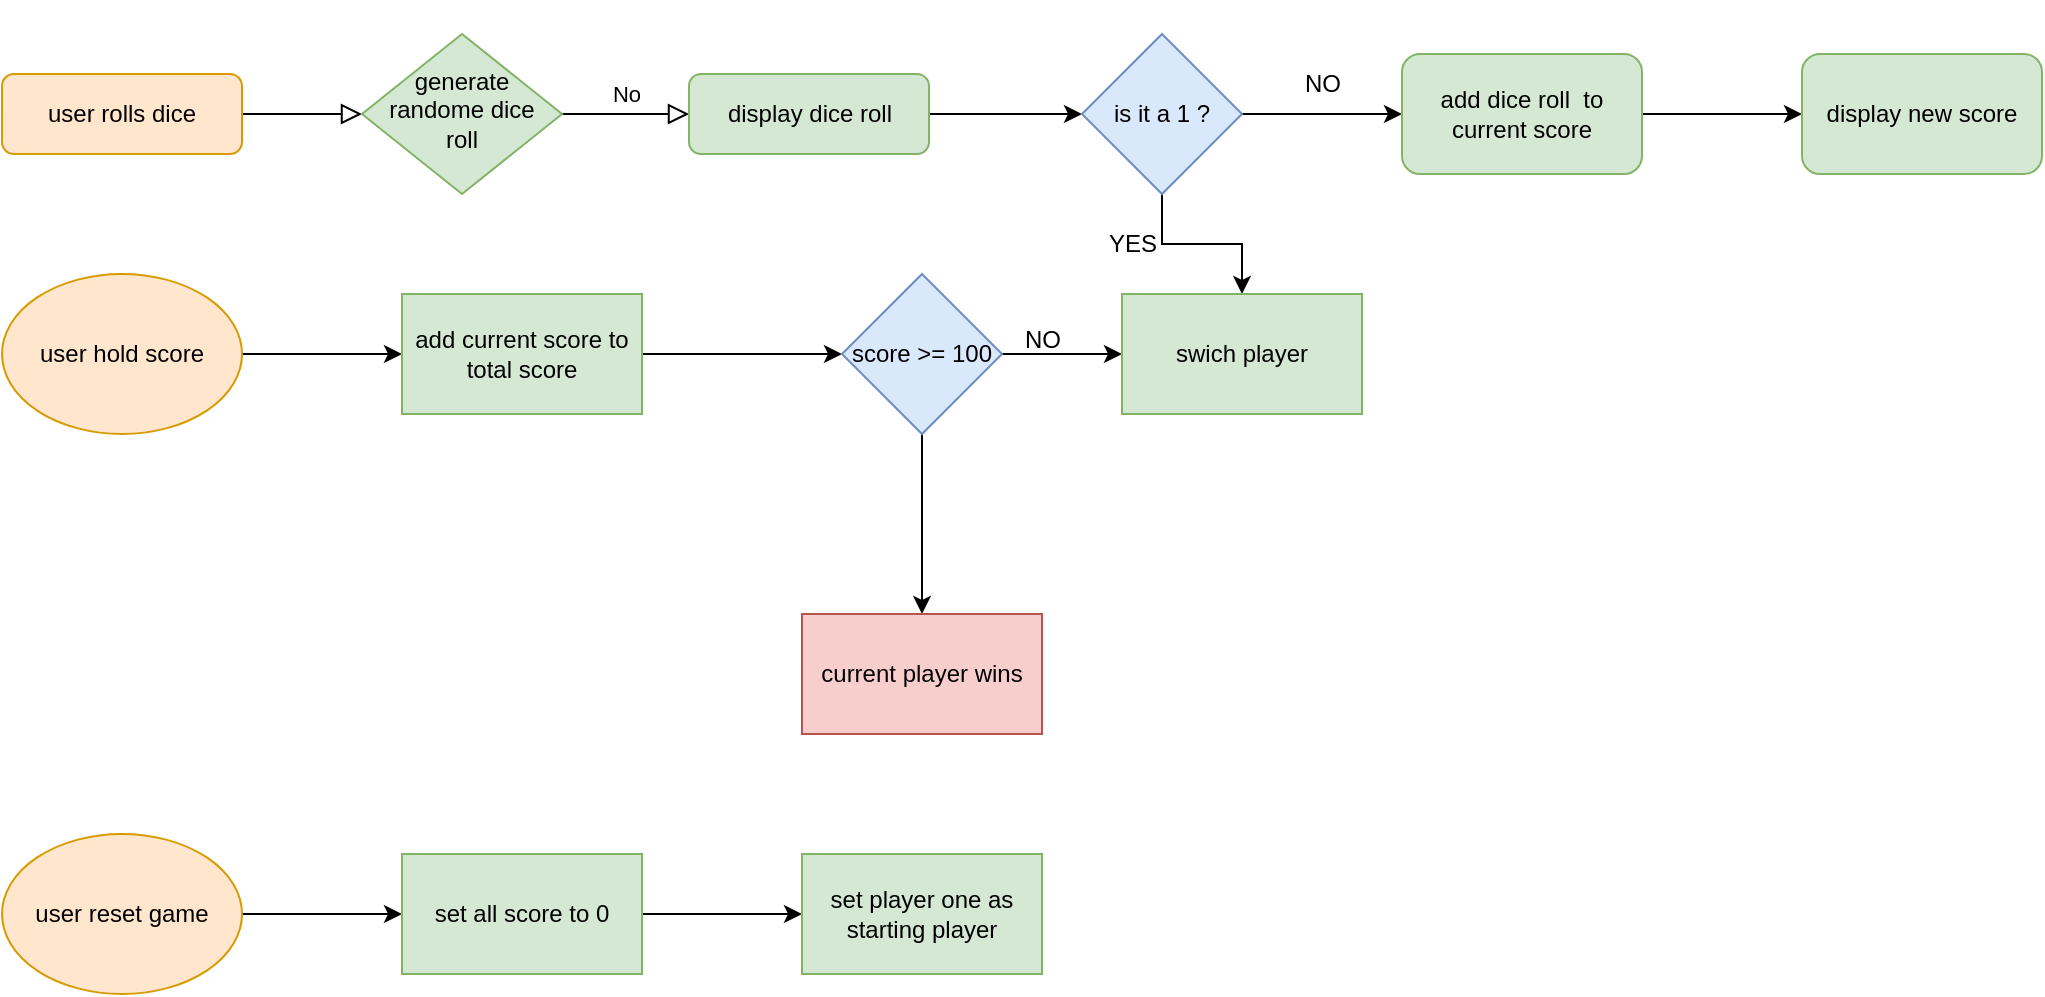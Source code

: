 <mxfile version="24.0.0" type="device">
  <diagram id="C5RBs43oDa-KdzZeNtuy" name="Page-1">
    <mxGraphModel dx="1137" dy="522" grid="1" gridSize="10" guides="1" tooltips="1" connect="1" arrows="1" fold="1" page="1" pageScale="1" pageWidth="827" pageHeight="1169" math="0" shadow="0">
      <root>
        <mxCell id="WIyWlLk6GJQsqaUBKTNV-0" />
        <mxCell id="WIyWlLk6GJQsqaUBKTNV-1" parent="WIyWlLk6GJQsqaUBKTNV-0" />
        <mxCell id="WIyWlLk6GJQsqaUBKTNV-2" value="" style="rounded=0;html=1;jettySize=auto;orthogonalLoop=1;fontSize=11;endArrow=block;endFill=0;endSize=8;strokeWidth=1;shadow=0;labelBackgroundColor=none;edgeStyle=orthogonalEdgeStyle;" parent="WIyWlLk6GJQsqaUBKTNV-1" source="WIyWlLk6GJQsqaUBKTNV-3" target="WIyWlLk6GJQsqaUBKTNV-6" edge="1">
          <mxGeometry relative="1" as="geometry" />
        </mxCell>
        <mxCell id="WIyWlLk6GJQsqaUBKTNV-3" value="user rolls dice" style="rounded=1;whiteSpace=wrap;html=1;fontSize=12;glass=0;strokeWidth=1;shadow=0;fillColor=#ffe6cc;strokeColor=#d79b00;" parent="WIyWlLk6GJQsqaUBKTNV-1" vertex="1">
          <mxGeometry x="10" y="80" width="120" height="40" as="geometry" />
        </mxCell>
        <mxCell id="WIyWlLk6GJQsqaUBKTNV-5" value="No" style="edgeStyle=orthogonalEdgeStyle;rounded=0;html=1;jettySize=auto;orthogonalLoop=1;fontSize=11;endArrow=block;endFill=0;endSize=8;strokeWidth=1;shadow=0;labelBackgroundColor=none;" parent="WIyWlLk6GJQsqaUBKTNV-1" source="WIyWlLk6GJQsqaUBKTNV-6" target="WIyWlLk6GJQsqaUBKTNV-7" edge="1">
          <mxGeometry y="10" relative="1" as="geometry">
            <mxPoint as="offset" />
          </mxGeometry>
        </mxCell>
        <mxCell id="WIyWlLk6GJQsqaUBKTNV-6" value="generate randome dice roll" style="rhombus;whiteSpace=wrap;html=1;shadow=0;fontFamily=Helvetica;fontSize=12;align=center;strokeWidth=1;spacing=6;spacingTop=-4;fillColor=#d5e8d4;strokeColor=#82b366;" parent="WIyWlLk6GJQsqaUBKTNV-1" vertex="1">
          <mxGeometry x="190" y="60" width="100" height="80" as="geometry" />
        </mxCell>
        <mxCell id="6D6xMRDZk_pQbf408h3N-9" value="" style="edgeStyle=orthogonalEdgeStyle;rounded=0;orthogonalLoop=1;jettySize=auto;html=1;" edge="1" parent="WIyWlLk6GJQsqaUBKTNV-1" source="WIyWlLk6GJQsqaUBKTNV-7" target="6D6xMRDZk_pQbf408h3N-0">
          <mxGeometry relative="1" as="geometry" />
        </mxCell>
        <mxCell id="WIyWlLk6GJQsqaUBKTNV-7" value="display dice roll" style="rounded=1;whiteSpace=wrap;html=1;fontSize=12;glass=0;strokeWidth=1;shadow=0;fillColor=#d5e8d4;strokeColor=#82b366;" parent="WIyWlLk6GJQsqaUBKTNV-1" vertex="1">
          <mxGeometry x="353.5" y="80" width="120" height="40" as="geometry" />
        </mxCell>
        <mxCell id="6D6xMRDZk_pQbf408h3N-1" value="" style="edgeStyle=orthogonalEdgeStyle;rounded=0;orthogonalLoop=1;jettySize=auto;html=1;strokeColor=none;" edge="1" parent="WIyWlLk6GJQsqaUBKTNV-1" source="6D6xMRDZk_pQbf408h3N-0" target="WIyWlLk6GJQsqaUBKTNV-7">
          <mxGeometry relative="1" as="geometry" />
        </mxCell>
        <mxCell id="6D6xMRDZk_pQbf408h3N-18" value="" style="edgeStyle=orthogonalEdgeStyle;rounded=0;orthogonalLoop=1;jettySize=auto;html=1;" edge="1" parent="WIyWlLk6GJQsqaUBKTNV-1" source="6D6xMRDZk_pQbf408h3N-0" target="6D6xMRDZk_pQbf408h3N-15">
          <mxGeometry relative="1" as="geometry" />
        </mxCell>
        <mxCell id="6D6xMRDZk_pQbf408h3N-20" value="" style="edgeStyle=orthogonalEdgeStyle;rounded=0;orthogonalLoop=1;jettySize=auto;html=1;entryX=0;entryY=0.5;entryDx=0;entryDy=0;" edge="1" parent="WIyWlLk6GJQsqaUBKTNV-1" source="6D6xMRDZk_pQbf408h3N-0" target="6D6xMRDZk_pQbf408h3N-2">
          <mxGeometry relative="1" as="geometry">
            <Array as="points" />
          </mxGeometry>
        </mxCell>
        <mxCell id="6D6xMRDZk_pQbf408h3N-0" value="is it a 1 ?" style="rhombus;whiteSpace=wrap;html=1;fillColor=#dae8fc;strokeColor=#6c8ebf;" vertex="1" parent="WIyWlLk6GJQsqaUBKTNV-1">
          <mxGeometry x="550" y="60" width="80" height="80" as="geometry" />
        </mxCell>
        <mxCell id="6D6xMRDZk_pQbf408h3N-3" value="" style="edgeStyle=orthogonalEdgeStyle;rounded=0;orthogonalLoop=1;jettySize=auto;html=1;entryX=-0.005;entryY=0.647;entryDx=0;entryDy=0;entryPerimeter=0;strokeColor=none;" edge="1" parent="WIyWlLk6GJQsqaUBKTNV-1" source="6D6xMRDZk_pQbf408h3N-2" target="6D6xMRDZk_pQbf408h3N-2">
          <mxGeometry relative="1" as="geometry">
            <Array as="points">
              <mxPoint x="750" y="50" />
              <mxPoint x="830" y="50" />
              <mxPoint x="830" y="150" />
              <mxPoint x="670" y="150" />
              <mxPoint x="670" y="200" />
              <mxPoint x="689" y="200" />
            </Array>
          </mxGeometry>
        </mxCell>
        <mxCell id="6D6xMRDZk_pQbf408h3N-8" value="" style="edgeStyle=orthogonalEdgeStyle;rounded=0;orthogonalLoop=1;jettySize=auto;html=1;" edge="1" parent="WIyWlLk6GJQsqaUBKTNV-1" source="6D6xMRDZk_pQbf408h3N-2" target="6D6xMRDZk_pQbf408h3N-7">
          <mxGeometry relative="1" as="geometry" />
        </mxCell>
        <mxCell id="6D6xMRDZk_pQbf408h3N-2" value="add dice roll&amp;nbsp; to current score" style="rounded=1;whiteSpace=wrap;html=1;fillColor=#d5e8d4;strokeColor=#82b366;" vertex="1" parent="WIyWlLk6GJQsqaUBKTNV-1">
          <mxGeometry x="710" y="70" width="120" height="60" as="geometry" />
        </mxCell>
        <mxCell id="6D6xMRDZk_pQbf408h3N-4" value="NO" style="text;html=1;align=center;verticalAlign=middle;resizable=0;points=[];autosize=1;strokeColor=none;fillColor=none;" vertex="1" parent="WIyWlLk6GJQsqaUBKTNV-1">
          <mxGeometry x="650" y="70" width="40" height="30" as="geometry" />
        </mxCell>
        <mxCell id="6D6xMRDZk_pQbf408h3N-7" value="display new score" style="whiteSpace=wrap;html=1;rounded=1;fillColor=#d5e8d4;strokeColor=#82b366;" vertex="1" parent="WIyWlLk6GJQsqaUBKTNV-1">
          <mxGeometry x="910" y="70" width="120" height="60" as="geometry" />
        </mxCell>
        <mxCell id="6D6xMRDZk_pQbf408h3N-12" value="" style="edgeStyle=orthogonalEdgeStyle;rounded=0;orthogonalLoop=1;jettySize=auto;html=1;" edge="1" parent="WIyWlLk6GJQsqaUBKTNV-1" source="6D6xMRDZk_pQbf408h3N-10" target="6D6xMRDZk_pQbf408h3N-11">
          <mxGeometry relative="1" as="geometry" />
        </mxCell>
        <mxCell id="6D6xMRDZk_pQbf408h3N-10" value="user hold score" style="ellipse;whiteSpace=wrap;html=1;fillColor=#ffe6cc;strokeColor=#d79b00;" vertex="1" parent="WIyWlLk6GJQsqaUBKTNV-1">
          <mxGeometry x="10" y="180" width="120" height="80" as="geometry" />
        </mxCell>
        <mxCell id="6D6xMRDZk_pQbf408h3N-14" value="" style="edgeStyle=orthogonalEdgeStyle;rounded=0;orthogonalLoop=1;jettySize=auto;html=1;" edge="1" parent="WIyWlLk6GJQsqaUBKTNV-1" source="6D6xMRDZk_pQbf408h3N-11" target="6D6xMRDZk_pQbf408h3N-13">
          <mxGeometry relative="1" as="geometry" />
        </mxCell>
        <mxCell id="6D6xMRDZk_pQbf408h3N-11" value="add current score to total score" style="whiteSpace=wrap;html=1;fillColor=#d5e8d4;strokeColor=#82b366;" vertex="1" parent="WIyWlLk6GJQsqaUBKTNV-1">
          <mxGeometry x="210" y="190" width="120" height="60" as="geometry" />
        </mxCell>
        <mxCell id="6D6xMRDZk_pQbf408h3N-16" value="" style="edgeStyle=orthogonalEdgeStyle;rounded=0;orthogonalLoop=1;jettySize=auto;html=1;" edge="1" parent="WIyWlLk6GJQsqaUBKTNV-1" source="6D6xMRDZk_pQbf408h3N-13" target="6D6xMRDZk_pQbf408h3N-15">
          <mxGeometry relative="1" as="geometry" />
        </mxCell>
        <mxCell id="6D6xMRDZk_pQbf408h3N-22" value="" style="edgeStyle=orthogonalEdgeStyle;rounded=0;orthogonalLoop=1;jettySize=auto;html=1;" edge="1" parent="WIyWlLk6GJQsqaUBKTNV-1" source="6D6xMRDZk_pQbf408h3N-13" target="6D6xMRDZk_pQbf408h3N-21">
          <mxGeometry relative="1" as="geometry" />
        </mxCell>
        <mxCell id="6D6xMRDZk_pQbf408h3N-13" value="score &amp;gt;= 100" style="rhombus;whiteSpace=wrap;html=1;fillColor=#dae8fc;strokeColor=#6c8ebf;" vertex="1" parent="WIyWlLk6GJQsqaUBKTNV-1">
          <mxGeometry x="430" y="180" width="80" height="80" as="geometry" />
        </mxCell>
        <mxCell id="6D6xMRDZk_pQbf408h3N-15" value="swich player" style="whiteSpace=wrap;html=1;fillColor=#d5e8d4;strokeColor=#82b366;" vertex="1" parent="WIyWlLk6GJQsqaUBKTNV-1">
          <mxGeometry x="570" y="190" width="120" height="60" as="geometry" />
        </mxCell>
        <mxCell id="6D6xMRDZk_pQbf408h3N-17" value="NO" style="text;html=1;align=center;verticalAlign=middle;resizable=0;points=[];autosize=1;strokeColor=none;fillColor=none;" vertex="1" parent="WIyWlLk6GJQsqaUBKTNV-1">
          <mxGeometry x="510" y="198" width="40" height="30" as="geometry" />
        </mxCell>
        <mxCell id="6D6xMRDZk_pQbf408h3N-19" value="YES" style="text;html=1;align=center;verticalAlign=middle;resizable=0;points=[];autosize=1;strokeColor=none;fillColor=none;" vertex="1" parent="WIyWlLk6GJQsqaUBKTNV-1">
          <mxGeometry x="550" y="150" width="50" height="30" as="geometry" />
        </mxCell>
        <mxCell id="6D6xMRDZk_pQbf408h3N-21" value="current player wins" style="whiteSpace=wrap;html=1;fillColor=#f8cecc;strokeColor=#b85450;" vertex="1" parent="WIyWlLk6GJQsqaUBKTNV-1">
          <mxGeometry x="410" y="350" width="120" height="60" as="geometry" />
        </mxCell>
        <mxCell id="6D6xMRDZk_pQbf408h3N-25" value="" style="edgeStyle=orthogonalEdgeStyle;rounded=0;orthogonalLoop=1;jettySize=auto;html=1;" edge="1" parent="WIyWlLk6GJQsqaUBKTNV-1" source="6D6xMRDZk_pQbf408h3N-23" target="6D6xMRDZk_pQbf408h3N-24">
          <mxGeometry relative="1" as="geometry" />
        </mxCell>
        <mxCell id="6D6xMRDZk_pQbf408h3N-23" value="user reset game" style="ellipse;whiteSpace=wrap;html=1;fillColor=#ffe6cc;strokeColor=#d79b00;" vertex="1" parent="WIyWlLk6GJQsqaUBKTNV-1">
          <mxGeometry x="10" y="460" width="120" height="80" as="geometry" />
        </mxCell>
        <mxCell id="6D6xMRDZk_pQbf408h3N-27" value="" style="edgeStyle=orthogonalEdgeStyle;rounded=0;orthogonalLoop=1;jettySize=auto;html=1;" edge="1" parent="WIyWlLk6GJQsqaUBKTNV-1" source="6D6xMRDZk_pQbf408h3N-24" target="6D6xMRDZk_pQbf408h3N-26">
          <mxGeometry relative="1" as="geometry" />
        </mxCell>
        <mxCell id="6D6xMRDZk_pQbf408h3N-24" value="set all score to 0" style="whiteSpace=wrap;html=1;fillColor=#d5e8d4;strokeColor=#82b366;" vertex="1" parent="WIyWlLk6GJQsqaUBKTNV-1">
          <mxGeometry x="210" y="470" width="120" height="60" as="geometry" />
        </mxCell>
        <mxCell id="6D6xMRDZk_pQbf408h3N-26" value="set player one as starting player" style="whiteSpace=wrap;html=1;fillColor=#d5e8d4;strokeColor=#82b366;" vertex="1" parent="WIyWlLk6GJQsqaUBKTNV-1">
          <mxGeometry x="410" y="470" width="120" height="60" as="geometry" />
        </mxCell>
      </root>
    </mxGraphModel>
  </diagram>
</mxfile>
